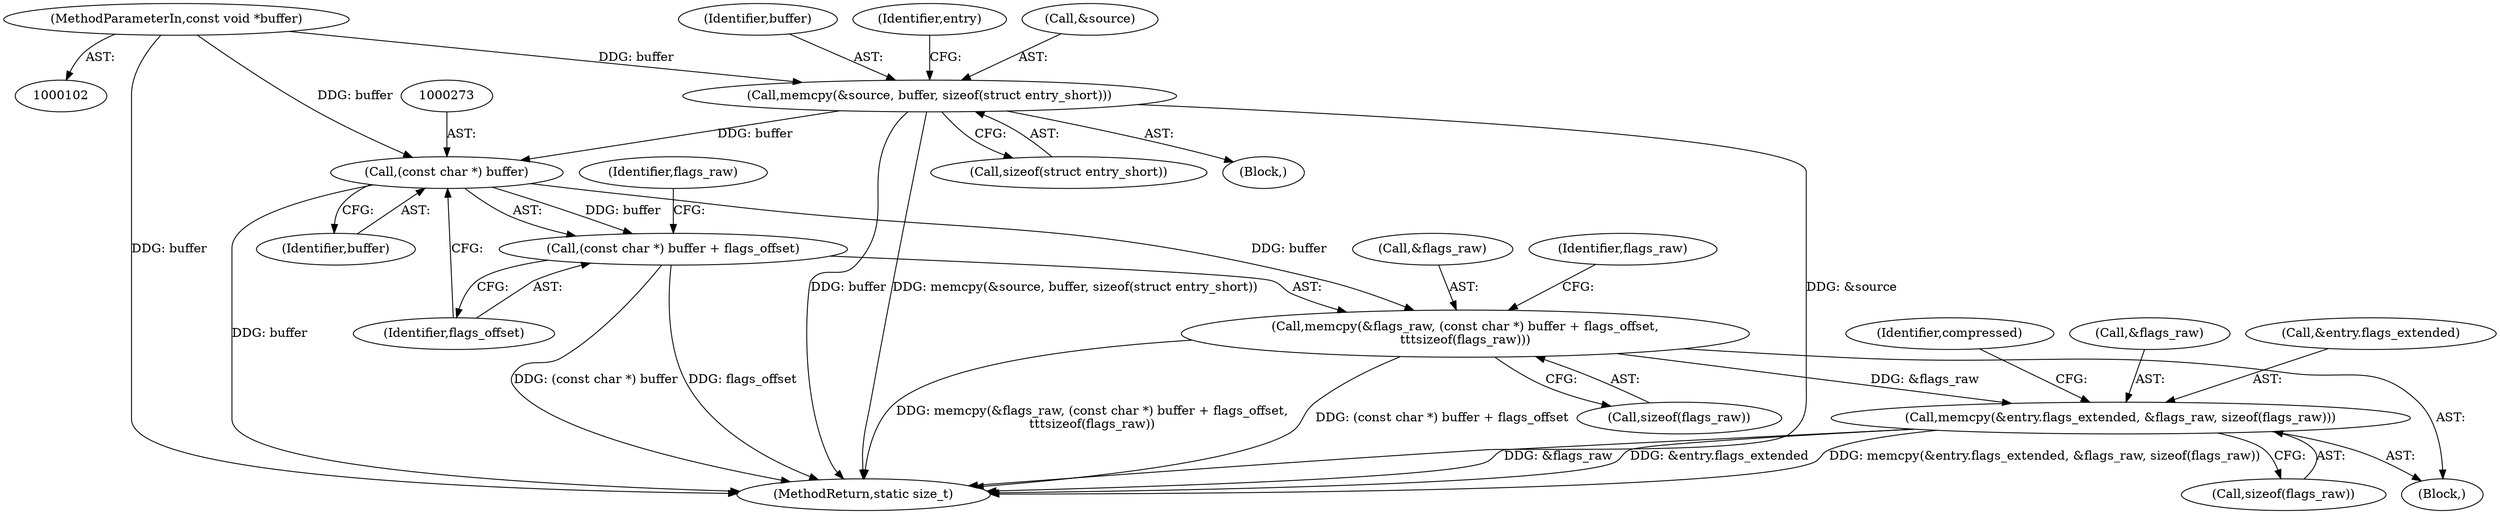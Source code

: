 digraph "0_libgit2_58a6fe94cb851f71214dbefac3f9bffee437d6fe_0@API" {
"1000136" [label="(Call,memcpy(&source, buffer, sizeof(struct entry_short)))"];
"1000105" [label="(MethodParameterIn,const void *buffer)"];
"1000272" [label="(Call,(const char *) buffer)"];
"1000268" [label="(Call,memcpy(&flags_raw, (const char *) buffer + flags_offset,\n\t\t\tsizeof(flags_raw)))"];
"1000282" [label="(Call,memcpy(&entry.flags_extended, &flags_raw, sizeof(flags_raw)))"];
"1000271" [label="(Call,(const char *) buffer + flags_offset)"];
"1000283" [label="(Call,&entry.flags_extended)"];
"1000277" [label="(Identifier,flags_raw)"];
"1000276" [label="(Call,sizeof(flags_raw))"];
"1000294" [label="(Identifier,compressed)"];
"1000282" [label="(Call,memcpy(&entry.flags_extended, &flags_raw, sizeof(flags_raw)))"];
"1000145" [label="(Identifier,entry)"];
"1000274" [label="(Identifier,buffer)"];
"1000105" [label="(MethodParameterIn,const void *buffer)"];
"1000268" [label="(Call,memcpy(&flags_raw, (const char *) buffer + flags_offset,\n\t\t\tsizeof(flags_raw)))"];
"1000140" [label="(Call,sizeof(struct entry_short))"];
"1000265" [label="(Block,)"];
"1000271" [label="(Call,(const char *) buffer + flags_offset)"];
"1000137" [label="(Call,&source)"];
"1000136" [label="(Call,memcpy(&source, buffer, sizeof(struct entry_short)))"];
"1000269" [label="(Call,&flags_raw)"];
"1000139" [label="(Identifier,buffer)"];
"1000275" [label="(Identifier,flags_offset)"];
"1000108" [label="(Block,)"];
"1000447" [label="(MethodReturn,static size_t)"];
"1000272" [label="(Call,(const char *) buffer)"];
"1000287" [label="(Call,&flags_raw)"];
"1000279" [label="(Identifier,flags_raw)"];
"1000289" [label="(Call,sizeof(flags_raw))"];
"1000136" -> "1000108"  [label="AST: "];
"1000136" -> "1000140"  [label="CFG: "];
"1000137" -> "1000136"  [label="AST: "];
"1000139" -> "1000136"  [label="AST: "];
"1000140" -> "1000136"  [label="AST: "];
"1000145" -> "1000136"  [label="CFG: "];
"1000136" -> "1000447"  [label="DDG: buffer"];
"1000136" -> "1000447"  [label="DDG: memcpy(&source, buffer, sizeof(struct entry_short))"];
"1000136" -> "1000447"  [label="DDG: &source"];
"1000105" -> "1000136"  [label="DDG: buffer"];
"1000136" -> "1000272"  [label="DDG: buffer"];
"1000105" -> "1000102"  [label="AST: "];
"1000105" -> "1000447"  [label="DDG: buffer"];
"1000105" -> "1000272"  [label="DDG: buffer"];
"1000272" -> "1000271"  [label="AST: "];
"1000272" -> "1000274"  [label="CFG: "];
"1000273" -> "1000272"  [label="AST: "];
"1000274" -> "1000272"  [label="AST: "];
"1000275" -> "1000272"  [label="CFG: "];
"1000272" -> "1000447"  [label="DDG: buffer"];
"1000272" -> "1000268"  [label="DDG: buffer"];
"1000272" -> "1000271"  [label="DDG: buffer"];
"1000268" -> "1000265"  [label="AST: "];
"1000268" -> "1000276"  [label="CFG: "];
"1000269" -> "1000268"  [label="AST: "];
"1000271" -> "1000268"  [label="AST: "];
"1000276" -> "1000268"  [label="AST: "];
"1000279" -> "1000268"  [label="CFG: "];
"1000268" -> "1000447"  [label="DDG: memcpy(&flags_raw, (const char *) buffer + flags_offset,\n\t\t\tsizeof(flags_raw))"];
"1000268" -> "1000447"  [label="DDG: (const char *) buffer + flags_offset"];
"1000268" -> "1000282"  [label="DDG: &flags_raw"];
"1000282" -> "1000265"  [label="AST: "];
"1000282" -> "1000289"  [label="CFG: "];
"1000283" -> "1000282"  [label="AST: "];
"1000287" -> "1000282"  [label="AST: "];
"1000289" -> "1000282"  [label="AST: "];
"1000294" -> "1000282"  [label="CFG: "];
"1000282" -> "1000447"  [label="DDG: memcpy(&entry.flags_extended, &flags_raw, sizeof(flags_raw))"];
"1000282" -> "1000447"  [label="DDG: &flags_raw"];
"1000282" -> "1000447"  [label="DDG: &entry.flags_extended"];
"1000271" -> "1000275"  [label="CFG: "];
"1000275" -> "1000271"  [label="AST: "];
"1000277" -> "1000271"  [label="CFG: "];
"1000271" -> "1000447"  [label="DDG: flags_offset"];
"1000271" -> "1000447"  [label="DDG: (const char *) buffer"];
}
